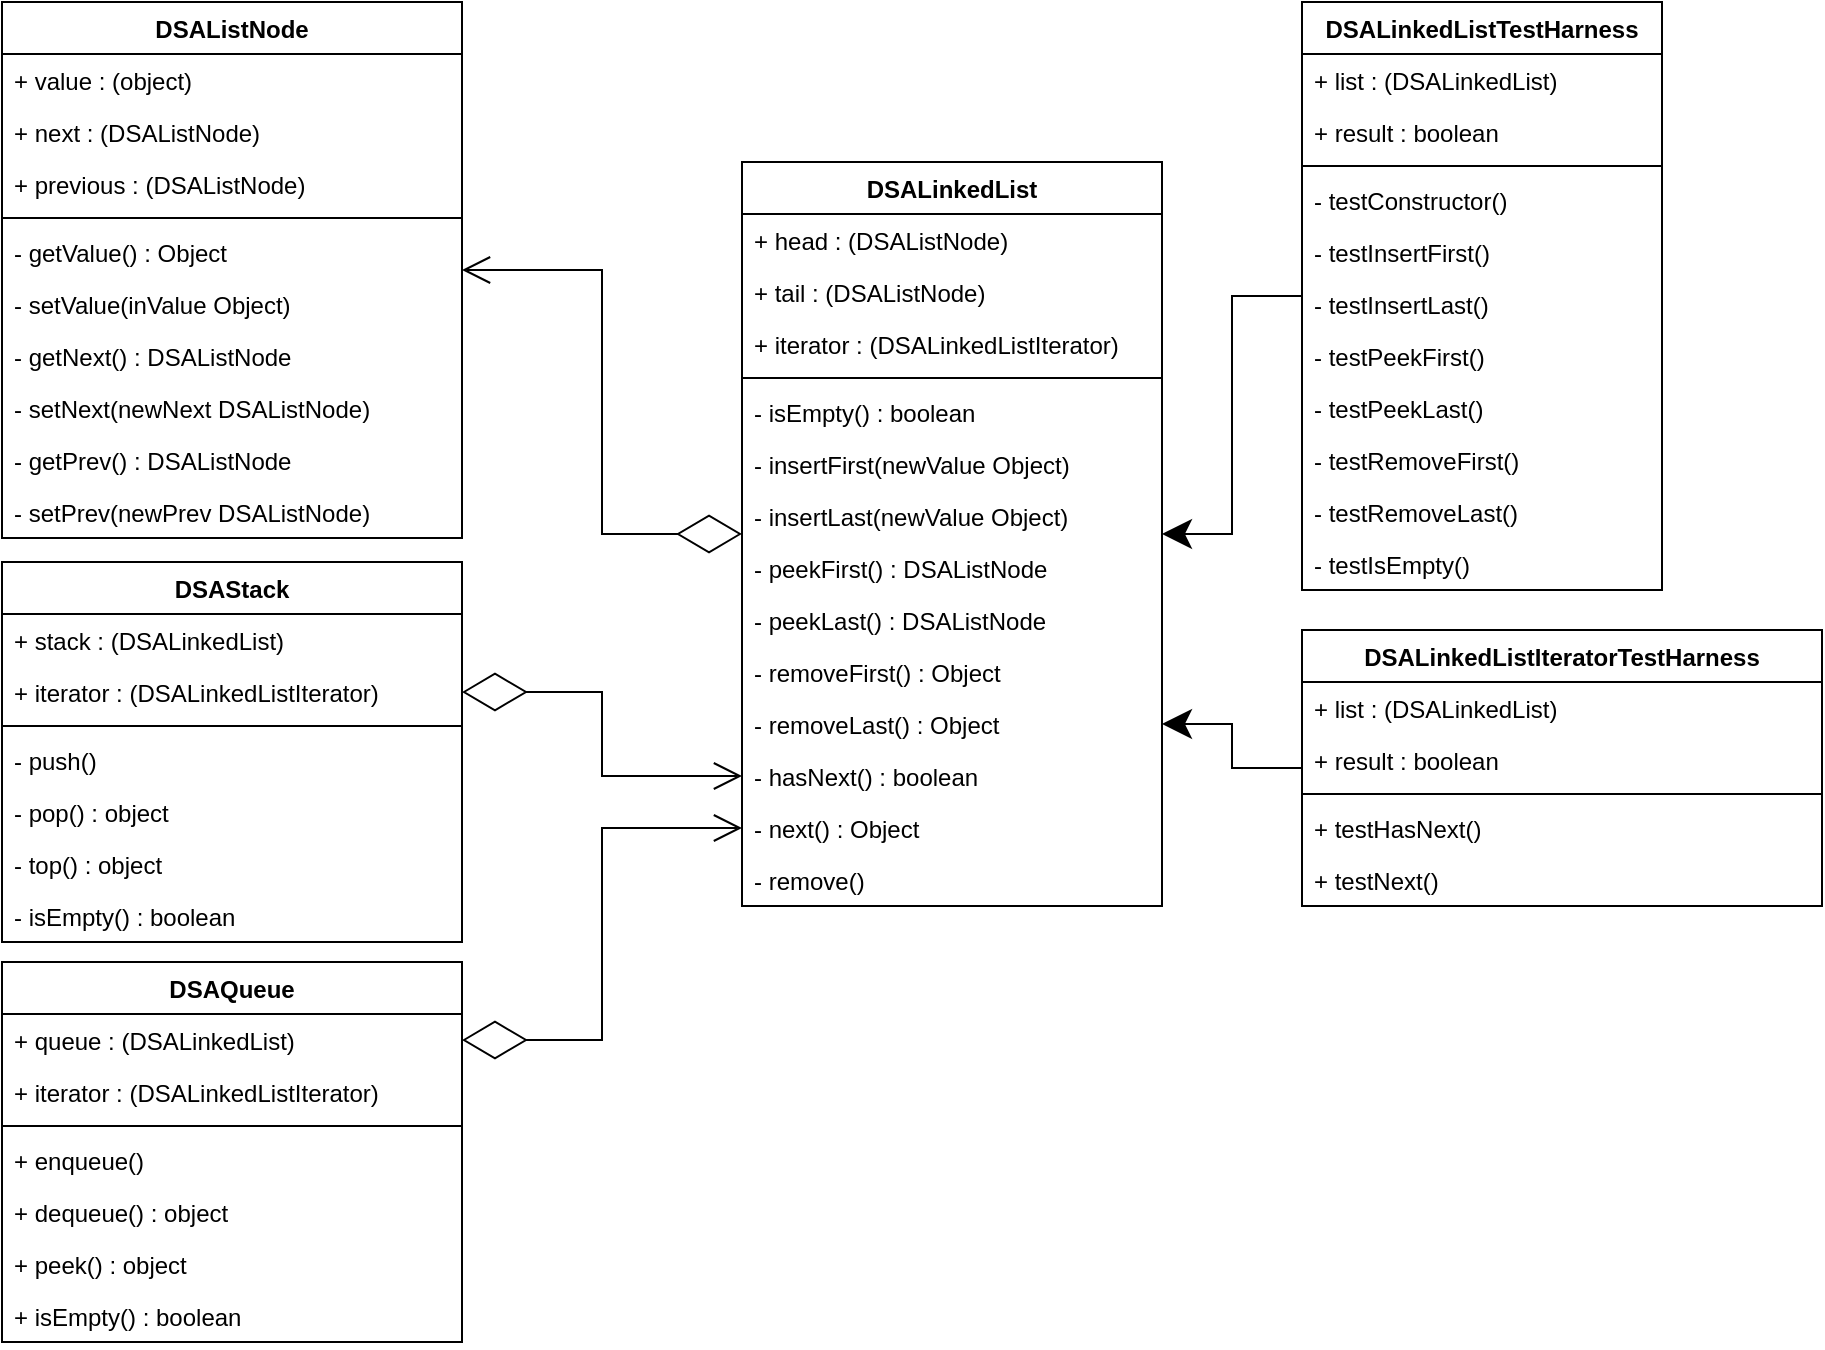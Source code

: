 <mxfile version="17.4.0" type="device"><diagram id="ZMV5SK2PzRnhm_M1rtKA" name="Page-1"><mxGraphModel dx="1673" dy="913" grid="1" gridSize="10" guides="1" tooltips="1" connect="1" arrows="1" fold="1" page="1" pageScale="1" pageWidth="850" pageHeight="1100" math="0" shadow="0"><root><mxCell id="0"/><mxCell id="1" parent="0"/><mxCell id="WAq58X1EKbMY2OVKpmrb-1" value="DSAListNode" style="swimlane;fontStyle=1;align=center;verticalAlign=top;childLayout=stackLayout;horizontal=1;startSize=26;horizontalStack=0;resizeParent=1;resizeParentMax=0;resizeLast=0;collapsible=1;marginBottom=0;" parent="1" vertex="1"><mxGeometry x="120" y="40" width="230" height="268" as="geometry"/></mxCell><mxCell id="WAq58X1EKbMY2OVKpmrb-2" value="+ value : (object)" style="text;strokeColor=none;fillColor=none;align=left;verticalAlign=top;spacingLeft=4;spacingRight=4;overflow=hidden;rotatable=0;points=[[0,0.5],[1,0.5]];portConstraint=eastwest;" parent="WAq58X1EKbMY2OVKpmrb-1" vertex="1"><mxGeometry y="26" width="230" height="26" as="geometry"/></mxCell><mxCell id="WAq58X1EKbMY2OVKpmrb-5" value="+ next : (DSAListNode)" style="text;strokeColor=none;fillColor=none;align=left;verticalAlign=top;spacingLeft=4;spacingRight=4;overflow=hidden;rotatable=0;points=[[0,0.5],[1,0.5]];portConstraint=eastwest;" parent="WAq58X1EKbMY2OVKpmrb-1" vertex="1"><mxGeometry y="52" width="230" height="26" as="geometry"/></mxCell><mxCell id="V8QXgjkjKsJs3BropWys-25" value="+ previous : (DSAListNode)" style="text;strokeColor=none;fillColor=none;align=left;verticalAlign=top;spacingLeft=4;spacingRight=4;overflow=hidden;rotatable=0;points=[[0,0.5],[1,0.5]];portConstraint=eastwest;" vertex="1" parent="WAq58X1EKbMY2OVKpmrb-1"><mxGeometry y="78" width="230" height="26" as="geometry"/></mxCell><mxCell id="WAq58X1EKbMY2OVKpmrb-3" value="" style="line;strokeWidth=1;fillColor=none;align=left;verticalAlign=middle;spacingTop=-1;spacingLeft=3;spacingRight=3;rotatable=0;labelPosition=right;points=[];portConstraint=eastwest;" parent="WAq58X1EKbMY2OVKpmrb-1" vertex="1"><mxGeometry y="104" width="230" height="8" as="geometry"/></mxCell><mxCell id="WAq58X1EKbMY2OVKpmrb-4" value="- getValue() : Object" style="text;strokeColor=none;fillColor=none;align=left;verticalAlign=top;spacingLeft=4;spacingRight=4;overflow=hidden;rotatable=0;points=[[0,0.5],[1,0.5]];portConstraint=eastwest;" parent="WAq58X1EKbMY2OVKpmrb-1" vertex="1"><mxGeometry y="112" width="230" height="26" as="geometry"/></mxCell><mxCell id="WAq58X1EKbMY2OVKpmrb-6" value="- setValue(inValue Object) " style="text;strokeColor=none;fillColor=none;align=left;verticalAlign=top;spacingLeft=4;spacingRight=4;overflow=hidden;rotatable=0;points=[[0,0.5],[1,0.5]];portConstraint=eastwest;" parent="WAq58X1EKbMY2OVKpmrb-1" vertex="1"><mxGeometry y="138" width="230" height="26" as="geometry"/></mxCell><mxCell id="WAq58X1EKbMY2OVKpmrb-7" value="- getNext() : DSAListNode" style="text;strokeColor=none;fillColor=none;align=left;verticalAlign=top;spacingLeft=4;spacingRight=4;overflow=hidden;rotatable=0;points=[[0,0.5],[1,0.5]];portConstraint=eastwest;" parent="WAq58X1EKbMY2OVKpmrb-1" vertex="1"><mxGeometry y="164" width="230" height="26" as="geometry"/></mxCell><mxCell id="WAq58X1EKbMY2OVKpmrb-8" value="- setNext(newNext DSAListNode) " style="text;strokeColor=none;fillColor=none;align=left;verticalAlign=top;spacingLeft=4;spacingRight=4;overflow=hidden;rotatable=0;points=[[0,0.5],[1,0.5]];portConstraint=eastwest;" parent="WAq58X1EKbMY2OVKpmrb-1" vertex="1"><mxGeometry y="190" width="230" height="26" as="geometry"/></mxCell><mxCell id="V8QXgjkjKsJs3BropWys-26" value="- getPrev() : DSAListNode" style="text;strokeColor=none;fillColor=none;align=left;verticalAlign=top;spacingLeft=4;spacingRight=4;overflow=hidden;rotatable=0;points=[[0,0.5],[1,0.5]];portConstraint=eastwest;" vertex="1" parent="WAq58X1EKbMY2OVKpmrb-1"><mxGeometry y="216" width="230" height="26" as="geometry"/></mxCell><mxCell id="V8QXgjkjKsJs3BropWys-27" value="- setPrev(newPrev DSAListNode) " style="text;strokeColor=none;fillColor=none;align=left;verticalAlign=top;spacingLeft=4;spacingRight=4;overflow=hidden;rotatable=0;points=[[0,0.5],[1,0.5]];portConstraint=eastwest;" vertex="1" parent="WAq58X1EKbMY2OVKpmrb-1"><mxGeometry y="242" width="230" height="26" as="geometry"/></mxCell><mxCell id="WAq58X1EKbMY2OVKpmrb-9" value="DSALinkedList" style="swimlane;fontStyle=1;align=center;verticalAlign=top;childLayout=stackLayout;horizontal=1;startSize=26;horizontalStack=0;resizeParent=1;resizeParentMax=0;resizeLast=0;collapsible=1;marginBottom=0;" parent="1" vertex="1"><mxGeometry x="490" y="120" width="210" height="372" as="geometry"/></mxCell><mxCell id="WAq58X1EKbMY2OVKpmrb-10" value="+ head : (DSAListNode)" style="text;strokeColor=none;fillColor=none;align=left;verticalAlign=top;spacingLeft=4;spacingRight=4;overflow=hidden;rotatable=0;points=[[0,0.5],[1,0.5]];portConstraint=eastwest;" parent="WAq58X1EKbMY2OVKpmrb-9" vertex="1"><mxGeometry y="26" width="210" height="26" as="geometry"/></mxCell><mxCell id="WAq58X1EKbMY2OVKpmrb-29" value="+ tail : (DSAListNode)" style="text;strokeColor=none;fillColor=none;align=left;verticalAlign=top;spacingLeft=4;spacingRight=4;overflow=hidden;rotatable=0;points=[[0,0.5],[1,0.5]];portConstraint=eastwest;" parent="WAq58X1EKbMY2OVKpmrb-9" vertex="1"><mxGeometry y="52" width="210" height="26" as="geometry"/></mxCell><mxCell id="V8QXgjkjKsJs3BropWys-21" value="+ iterator : (DSALinkedListIterator)" style="text;strokeColor=none;fillColor=none;align=left;verticalAlign=top;spacingLeft=4;spacingRight=4;overflow=hidden;rotatable=0;points=[[0,0.5],[1,0.5]];portConstraint=eastwest;" vertex="1" parent="WAq58X1EKbMY2OVKpmrb-9"><mxGeometry y="78" width="210" height="26" as="geometry"/></mxCell><mxCell id="WAq58X1EKbMY2OVKpmrb-12" value="" style="line;strokeWidth=1;fillColor=none;align=left;verticalAlign=middle;spacingTop=-1;spacingLeft=3;spacingRight=3;rotatable=0;labelPosition=right;points=[];portConstraint=eastwest;" parent="WAq58X1EKbMY2OVKpmrb-9" vertex="1"><mxGeometry y="104" width="210" height="8" as="geometry"/></mxCell><mxCell id="WAq58X1EKbMY2OVKpmrb-13" value="- isEmpty() : boolean" style="text;strokeColor=none;fillColor=none;align=left;verticalAlign=top;spacingLeft=4;spacingRight=4;overflow=hidden;rotatable=0;points=[[0,0.5],[1,0.5]];portConstraint=eastwest;" parent="WAq58X1EKbMY2OVKpmrb-9" vertex="1"><mxGeometry y="112" width="210" height="26" as="geometry"/></mxCell><mxCell id="WAq58X1EKbMY2OVKpmrb-15" value="- insertFirst(newValue Object)" style="text;strokeColor=none;fillColor=none;align=left;verticalAlign=top;spacingLeft=4;spacingRight=4;overflow=hidden;rotatable=0;points=[[0,0.5],[1,0.5]];portConstraint=eastwest;" parent="WAq58X1EKbMY2OVKpmrb-9" vertex="1"><mxGeometry y="138" width="210" height="26" as="geometry"/></mxCell><mxCell id="WAq58X1EKbMY2OVKpmrb-16" value="- insertLast(newValue Object)" style="text;strokeColor=none;fillColor=none;align=left;verticalAlign=top;spacingLeft=4;spacingRight=4;overflow=hidden;rotatable=0;points=[[0,0.5],[1,0.5]];portConstraint=eastwest;" parent="WAq58X1EKbMY2OVKpmrb-9" vertex="1"><mxGeometry y="164" width="210" height="26" as="geometry"/></mxCell><mxCell id="WAq58X1EKbMY2OVKpmrb-17" value="- peekFirst() : DSAListNode" style="text;strokeColor=none;fillColor=none;align=left;verticalAlign=top;spacingLeft=4;spacingRight=4;overflow=hidden;rotatable=0;points=[[0,0.5],[1,0.5]];portConstraint=eastwest;" parent="WAq58X1EKbMY2OVKpmrb-9" vertex="1"><mxGeometry y="190" width="210" height="26" as="geometry"/></mxCell><mxCell id="WAq58X1EKbMY2OVKpmrb-26" value="- peekLast() : DSAListNode" style="text;strokeColor=none;fillColor=none;align=left;verticalAlign=top;spacingLeft=4;spacingRight=4;overflow=hidden;rotatable=0;points=[[0,0.5],[1,0.5]];portConstraint=eastwest;" parent="WAq58X1EKbMY2OVKpmrb-9" vertex="1"><mxGeometry y="216" width="210" height="26" as="geometry"/></mxCell><mxCell id="WAq58X1EKbMY2OVKpmrb-27" value="- removeFirst() : Object" style="text;strokeColor=none;fillColor=none;align=left;verticalAlign=top;spacingLeft=4;spacingRight=4;overflow=hidden;rotatable=0;points=[[0,0.5],[1,0.5]];portConstraint=eastwest;" parent="WAq58X1EKbMY2OVKpmrb-9" vertex="1"><mxGeometry y="242" width="210" height="26" as="geometry"/></mxCell><mxCell id="WAq58X1EKbMY2OVKpmrb-28" value="- removeLast() : Object" style="text;strokeColor=none;fillColor=none;align=left;verticalAlign=top;spacingLeft=4;spacingRight=4;overflow=hidden;rotatable=0;points=[[0,0.5],[1,0.5]];portConstraint=eastwest;" parent="WAq58X1EKbMY2OVKpmrb-9" vertex="1"><mxGeometry y="268" width="210" height="26" as="geometry"/></mxCell><mxCell id="V8QXgjkjKsJs3BropWys-22" value="- hasNext() : boolean" style="text;strokeColor=none;fillColor=none;align=left;verticalAlign=top;spacingLeft=4;spacingRight=4;overflow=hidden;rotatable=0;points=[[0,0.5],[1,0.5]];portConstraint=eastwest;" vertex="1" parent="WAq58X1EKbMY2OVKpmrb-9"><mxGeometry y="294" width="210" height="26" as="geometry"/></mxCell><mxCell id="V8QXgjkjKsJs3BropWys-23" value="- next() : Object" style="text;strokeColor=none;fillColor=none;align=left;verticalAlign=top;spacingLeft=4;spacingRight=4;overflow=hidden;rotatable=0;points=[[0,0.5],[1,0.5]];portConstraint=eastwest;" vertex="1" parent="WAq58X1EKbMY2OVKpmrb-9"><mxGeometry y="320" width="210" height="26" as="geometry"/></mxCell><mxCell id="V8QXgjkjKsJs3BropWys-24" value="- remove()" style="text;strokeColor=none;fillColor=none;align=left;verticalAlign=top;spacingLeft=4;spacingRight=4;overflow=hidden;rotatable=0;points=[[0,0.5],[1,0.5]];portConstraint=eastwest;" vertex="1" parent="WAq58X1EKbMY2OVKpmrb-9"><mxGeometry y="346" width="210" height="26" as="geometry"/></mxCell><mxCell id="V8QXgjkjKsJs3BropWys-3" value="" style="endArrow=open;html=1;rounded=0;startArrow=diamondThin;startFill=0;strokeWidth=1;startSize=30;endFill=0;endSize=12;edgeStyle=orthogonalEdgeStyle;" edge="1" parent="1" source="WAq58X1EKbMY2OVKpmrb-9" target="WAq58X1EKbMY2OVKpmrb-1"><mxGeometry width="50" height="50" relative="1" as="geometry"><mxPoint x="400" y="420" as="sourcePoint"/><mxPoint x="450" y="370" as="targetPoint"/></mxGeometry></mxCell><mxCell id="V8QXgjkjKsJs3BropWys-8" value="DSALinkedListTestHarness" style="swimlane;fontStyle=1;align=center;verticalAlign=top;childLayout=stackLayout;horizontal=1;startSize=26;horizontalStack=0;resizeParent=1;resizeParentMax=0;resizeLast=0;collapsible=1;marginBottom=0;" vertex="1" parent="1"><mxGeometry x="770" y="40" width="180" height="294" as="geometry"/></mxCell><mxCell id="V8QXgjkjKsJs3BropWys-9" value="+ list : (DSALinkedList)" style="text;strokeColor=none;fillColor=none;align=left;verticalAlign=top;spacingLeft=4;spacingRight=4;overflow=hidden;rotatable=0;points=[[0,0.5],[1,0.5]];portConstraint=eastwest;" vertex="1" parent="V8QXgjkjKsJs3BropWys-8"><mxGeometry y="26" width="180" height="26" as="geometry"/></mxCell><mxCell id="V8QXgjkjKsJs3BropWys-12" value="+ result : boolean " style="text;strokeColor=none;fillColor=none;align=left;verticalAlign=top;spacingLeft=4;spacingRight=4;overflow=hidden;rotatable=0;points=[[0,0.5],[1,0.5]];portConstraint=eastwest;" vertex="1" parent="V8QXgjkjKsJs3BropWys-8"><mxGeometry y="52" width="180" height="26" as="geometry"/></mxCell><mxCell id="V8QXgjkjKsJs3BropWys-10" value="" style="line;strokeWidth=1;fillColor=none;align=left;verticalAlign=middle;spacingTop=-1;spacingLeft=3;spacingRight=3;rotatable=0;labelPosition=right;points=[];portConstraint=eastwest;" vertex="1" parent="V8QXgjkjKsJs3BropWys-8"><mxGeometry y="78" width="180" height="8" as="geometry"/></mxCell><mxCell id="V8QXgjkjKsJs3BropWys-11" value="- testConstructor()" style="text;strokeColor=none;fillColor=none;align=left;verticalAlign=top;spacingLeft=4;spacingRight=4;overflow=hidden;rotatable=0;points=[[0,0.5],[1,0.5]];portConstraint=eastwest;" vertex="1" parent="V8QXgjkjKsJs3BropWys-8"><mxGeometry y="86" width="180" height="26" as="geometry"/></mxCell><mxCell id="V8QXgjkjKsJs3BropWys-13" value="- testInsertFirst()" style="text;strokeColor=none;fillColor=none;align=left;verticalAlign=top;spacingLeft=4;spacingRight=4;overflow=hidden;rotatable=0;points=[[0,0.5],[1,0.5]];portConstraint=eastwest;" vertex="1" parent="V8QXgjkjKsJs3BropWys-8"><mxGeometry y="112" width="180" height="26" as="geometry"/></mxCell><mxCell id="V8QXgjkjKsJs3BropWys-16" value="- testInsertLast()" style="text;strokeColor=none;fillColor=none;align=left;verticalAlign=top;spacingLeft=4;spacingRight=4;overflow=hidden;rotatable=0;points=[[0,0.5],[1,0.5]];portConstraint=eastwest;" vertex="1" parent="V8QXgjkjKsJs3BropWys-8"><mxGeometry y="138" width="180" height="26" as="geometry"/></mxCell><mxCell id="V8QXgjkjKsJs3BropWys-18" value="- testPeekFirst()" style="text;strokeColor=none;fillColor=none;align=left;verticalAlign=top;spacingLeft=4;spacingRight=4;overflow=hidden;rotatable=0;points=[[0,0.5],[1,0.5]];portConstraint=eastwest;" vertex="1" parent="V8QXgjkjKsJs3BropWys-8"><mxGeometry y="164" width="180" height="26" as="geometry"/></mxCell><mxCell id="V8QXgjkjKsJs3BropWys-14" value="- testPeekLast()" style="text;strokeColor=none;fillColor=none;align=left;verticalAlign=top;spacingLeft=4;spacingRight=4;overflow=hidden;rotatable=0;points=[[0,0.5],[1,0.5]];portConstraint=eastwest;" vertex="1" parent="V8QXgjkjKsJs3BropWys-8"><mxGeometry y="190" width="180" height="26" as="geometry"/></mxCell><mxCell id="V8QXgjkjKsJs3BropWys-15" value="- testRemoveFirst()" style="text;strokeColor=none;fillColor=none;align=left;verticalAlign=top;spacingLeft=4;spacingRight=4;overflow=hidden;rotatable=0;points=[[0,0.5],[1,0.5]];portConstraint=eastwest;" vertex="1" parent="V8QXgjkjKsJs3BropWys-8"><mxGeometry y="216" width="180" height="26" as="geometry"/></mxCell><mxCell id="V8QXgjkjKsJs3BropWys-19" value="- testRemoveLast()" style="text;strokeColor=none;fillColor=none;align=left;verticalAlign=top;spacingLeft=4;spacingRight=4;overflow=hidden;rotatable=0;points=[[0,0.5],[1,0.5]];portConstraint=eastwest;" vertex="1" parent="V8QXgjkjKsJs3BropWys-8"><mxGeometry y="242" width="180" height="26" as="geometry"/></mxCell><mxCell id="V8QXgjkjKsJs3BropWys-17" value="- testIsEmpty()" style="text;strokeColor=none;fillColor=none;align=left;verticalAlign=top;spacingLeft=4;spacingRight=4;overflow=hidden;rotatable=0;points=[[0,0.5],[1,0.5]];portConstraint=eastwest;" vertex="1" parent="V8QXgjkjKsJs3BropWys-8"><mxGeometry y="268" width="180" height="26" as="geometry"/></mxCell><mxCell id="V8QXgjkjKsJs3BropWys-20" value="" style="endArrow=classic;html=1;rounded=0;startSize=30;endSize=12;strokeWidth=1;edgeStyle=orthogonalEdgeStyle;" edge="1" parent="1" source="V8QXgjkjKsJs3BropWys-8" target="WAq58X1EKbMY2OVKpmrb-9"><mxGeometry width="50" height="50" relative="1" as="geometry"><mxPoint x="740" y="370" as="sourcePoint"/><mxPoint x="670" y="270" as="targetPoint"/></mxGeometry></mxCell><mxCell id="V8QXgjkjKsJs3BropWys-28" value="DSALinkedListIteratorTestHarness" style="swimlane;fontStyle=1;align=center;verticalAlign=top;childLayout=stackLayout;horizontal=1;startSize=26;horizontalStack=0;resizeParent=1;resizeParentMax=0;resizeLast=0;collapsible=1;marginBottom=0;" vertex="1" parent="1"><mxGeometry x="770" y="354" width="260" height="138" as="geometry"/></mxCell><mxCell id="V8QXgjkjKsJs3BropWys-29" value="+ list : (DSALinkedList)" style="text;strokeColor=none;fillColor=none;align=left;verticalAlign=top;spacingLeft=4;spacingRight=4;overflow=hidden;rotatable=0;points=[[0,0.5],[1,0.5]];portConstraint=eastwest;" vertex="1" parent="V8QXgjkjKsJs3BropWys-28"><mxGeometry y="26" width="260" height="26" as="geometry"/></mxCell><mxCell id="V8QXgjkjKsJs3BropWys-34" value="+ result : boolean " style="text;strokeColor=none;fillColor=none;align=left;verticalAlign=top;spacingLeft=4;spacingRight=4;overflow=hidden;rotatable=0;points=[[0,0.5],[1,0.5]];portConstraint=eastwest;" vertex="1" parent="V8QXgjkjKsJs3BropWys-28"><mxGeometry y="52" width="260" height="26" as="geometry"/></mxCell><mxCell id="V8QXgjkjKsJs3BropWys-30" value="" style="line;strokeWidth=1;fillColor=none;align=left;verticalAlign=middle;spacingTop=-1;spacingLeft=3;spacingRight=3;rotatable=0;labelPosition=right;points=[];portConstraint=eastwest;" vertex="1" parent="V8QXgjkjKsJs3BropWys-28"><mxGeometry y="78" width="260" height="8" as="geometry"/></mxCell><mxCell id="V8QXgjkjKsJs3BropWys-31" value="+ testHasNext()" style="text;strokeColor=none;fillColor=none;align=left;verticalAlign=top;spacingLeft=4;spacingRight=4;overflow=hidden;rotatable=0;points=[[0,0.5],[1,0.5]];portConstraint=eastwest;" vertex="1" parent="V8QXgjkjKsJs3BropWys-28"><mxGeometry y="86" width="260" height="26" as="geometry"/></mxCell><mxCell id="V8QXgjkjKsJs3BropWys-32" value="+ testNext()" style="text;strokeColor=none;fillColor=none;align=left;verticalAlign=top;spacingLeft=4;spacingRight=4;overflow=hidden;rotatable=0;points=[[0,0.5],[1,0.5]];portConstraint=eastwest;" vertex="1" parent="V8QXgjkjKsJs3BropWys-28"><mxGeometry y="112" width="260" height="26" as="geometry"/></mxCell><mxCell id="V8QXgjkjKsJs3BropWys-37" value="" style="endArrow=classic;html=1;rounded=0;startSize=30;endSize=12;strokeWidth=1;edgeStyle=orthogonalEdgeStyle;entryX=1;entryY=0.5;entryDx=0;entryDy=0;" edge="1" parent="1" source="V8QXgjkjKsJs3BropWys-28" target="WAq58X1EKbMY2OVKpmrb-28"><mxGeometry width="50" height="50" relative="1" as="geometry"><mxPoint x="660" y="590" as="sourcePoint"/><mxPoint x="710" y="540" as="targetPoint"/></mxGeometry></mxCell><mxCell id="V8QXgjkjKsJs3BropWys-38" value="DSAStack" style="swimlane;fontStyle=1;align=center;verticalAlign=top;childLayout=stackLayout;horizontal=1;startSize=26;horizontalStack=0;resizeParent=1;resizeLast=0;collapsible=1;marginBottom=0;rounded=0;shadow=0;strokeWidth=1;" vertex="1" parent="1"><mxGeometry x="120" y="320" width="230" height="190" as="geometry"><mxRectangle x="230" y="140" width="160" height="26" as="alternateBounds"/></mxGeometry></mxCell><mxCell id="V8QXgjkjKsJs3BropWys-39" value="+ stack : (DSALinkedList)" style="text;align=left;verticalAlign=top;spacingLeft=4;spacingRight=4;overflow=hidden;rotatable=0;points=[[0,0.5],[1,0.5]];portConstraint=eastwest;" vertex="1" parent="V8QXgjkjKsJs3BropWys-38"><mxGeometry y="26" width="230" height="26" as="geometry"/></mxCell><mxCell id="V8QXgjkjKsJs3BropWys-48" value="+ iterator : (DSALinkedListIterator)" style="text;strokeColor=none;fillColor=none;align=left;verticalAlign=top;spacingLeft=4;spacingRight=4;overflow=hidden;rotatable=0;points=[[0,0.5],[1,0.5]];portConstraint=eastwest;" vertex="1" parent="V8QXgjkjKsJs3BropWys-38"><mxGeometry y="52" width="230" height="26" as="geometry"/></mxCell><mxCell id="V8QXgjkjKsJs3BropWys-41" value="" style="line;html=1;strokeWidth=1;align=left;verticalAlign=middle;spacingTop=-1;spacingLeft=3;spacingRight=3;rotatable=0;labelPosition=right;points=[];portConstraint=eastwest;" vertex="1" parent="V8QXgjkjKsJs3BropWys-38"><mxGeometry y="78" width="230" height="8" as="geometry"/></mxCell><mxCell id="V8QXgjkjKsJs3BropWys-42" value="- push()" style="text;align=left;verticalAlign=top;spacingLeft=4;spacingRight=4;overflow=hidden;rotatable=0;points=[[0,0.5],[1,0.5]];portConstraint=eastwest;" vertex="1" parent="V8QXgjkjKsJs3BropWys-38"><mxGeometry y="86" width="230" height="26" as="geometry"/></mxCell><mxCell id="V8QXgjkjKsJs3BropWys-43" value="- pop() : object&#10;" style="text;align=left;verticalAlign=top;spacingLeft=4;spacingRight=4;overflow=hidden;rotatable=0;points=[[0,0.5],[1,0.5]];portConstraint=eastwest;" vertex="1" parent="V8QXgjkjKsJs3BropWys-38"><mxGeometry y="112" width="230" height="26" as="geometry"/></mxCell><mxCell id="V8QXgjkjKsJs3BropWys-44" value="- top() : object" style="text;align=left;verticalAlign=top;spacingLeft=4;spacingRight=4;overflow=hidden;rotatable=0;points=[[0,0.5],[1,0.5]];portConstraint=eastwest;" vertex="1" parent="V8QXgjkjKsJs3BropWys-38"><mxGeometry y="138" width="230" height="26" as="geometry"/></mxCell><mxCell id="V8QXgjkjKsJs3BropWys-45" value="- isEmpty() : boolean" style="text;align=left;verticalAlign=top;spacingLeft=4;spacingRight=4;overflow=hidden;rotatable=0;points=[[0,0.5],[1,0.5]];portConstraint=eastwest;" vertex="1" parent="V8QXgjkjKsJs3BropWys-38"><mxGeometry y="164" width="230" height="26" as="geometry"/></mxCell><mxCell id="V8QXgjkjKsJs3BropWys-49" value="DSAQueue" style="swimlane;fontStyle=1;align=center;verticalAlign=top;childLayout=stackLayout;horizontal=1;startSize=26;horizontalStack=0;resizeParent=1;resizeLast=0;collapsible=1;marginBottom=0;rounded=0;shadow=0;strokeWidth=1;" vertex="1" parent="1"><mxGeometry x="120" y="520" width="230" height="190" as="geometry"><mxRectangle x="550" y="140" width="160" height="26" as="alternateBounds"/></mxGeometry></mxCell><mxCell id="V8QXgjkjKsJs3BropWys-50" value="+ queue : (DSALinkedList)" style="text;align=left;verticalAlign=top;spacingLeft=4;spacingRight=4;overflow=hidden;rotatable=0;points=[[0,0.5],[1,0.5]];portConstraint=eastwest;" vertex="1" parent="V8QXgjkjKsJs3BropWys-49"><mxGeometry y="26" width="230" height="26" as="geometry"/></mxCell><mxCell id="V8QXgjkjKsJs3BropWys-60" value="+ iterator : (DSALinkedListIterator)" style="text;strokeColor=none;fillColor=none;align=left;verticalAlign=top;spacingLeft=4;spacingRight=4;overflow=hidden;rotatable=0;points=[[0,0.5],[1,0.5]];portConstraint=eastwest;" vertex="1" parent="V8QXgjkjKsJs3BropWys-49"><mxGeometry y="52" width="230" height="26" as="geometry"/></mxCell><mxCell id="V8QXgjkjKsJs3BropWys-53" value="" style="line;html=1;strokeWidth=1;align=left;verticalAlign=middle;spacingTop=-1;spacingLeft=3;spacingRight=3;rotatable=0;labelPosition=right;points=[];portConstraint=eastwest;" vertex="1" parent="V8QXgjkjKsJs3BropWys-49"><mxGeometry y="78" width="230" height="8" as="geometry"/></mxCell><mxCell id="V8QXgjkjKsJs3BropWys-54" value="+ enqueue()" style="text;align=left;verticalAlign=top;spacingLeft=4;spacingRight=4;overflow=hidden;rotatable=0;points=[[0,0.5],[1,0.5]];portConstraint=eastwest;" vertex="1" parent="V8QXgjkjKsJs3BropWys-49"><mxGeometry y="86" width="230" height="26" as="geometry"/></mxCell><mxCell id="V8QXgjkjKsJs3BropWys-55" value="+ dequeue() : object" style="text;align=left;verticalAlign=top;spacingLeft=4;spacingRight=4;overflow=hidden;rotatable=0;points=[[0,0.5],[1,0.5]];portConstraint=eastwest;" vertex="1" parent="V8QXgjkjKsJs3BropWys-49"><mxGeometry y="112" width="230" height="26" as="geometry"/></mxCell><mxCell id="V8QXgjkjKsJs3BropWys-56" value="+ peek() : object" style="text;align=left;verticalAlign=top;spacingLeft=4;spacingRight=4;overflow=hidden;rotatable=0;points=[[0,0.5],[1,0.5]];portConstraint=eastwest;" vertex="1" parent="V8QXgjkjKsJs3BropWys-49"><mxGeometry y="138" width="230" height="26" as="geometry"/></mxCell><mxCell id="V8QXgjkjKsJs3BropWys-57" value="+ isEmpty() : boolean" style="text;align=left;verticalAlign=top;spacingLeft=4;spacingRight=4;overflow=hidden;rotatable=0;points=[[0,0.5],[1,0.5]];portConstraint=eastwest;" vertex="1" parent="V8QXgjkjKsJs3BropWys-49"><mxGeometry y="164" width="230" height="26" as="geometry"/></mxCell><mxCell id="V8QXgjkjKsJs3BropWys-61" value="" style="endArrow=open;html=1;rounded=0;startArrow=diamondThin;startFill=0;strokeWidth=1;startSize=30;endFill=0;endSize=12;edgeStyle=orthogonalEdgeStyle;entryX=0;entryY=0.5;entryDx=0;entryDy=0;exitX=1;exitY=0.5;exitDx=0;exitDy=0;" edge="1" parent="1" source="V8QXgjkjKsJs3BropWys-48" target="V8QXgjkjKsJs3BropWys-22"><mxGeometry width="50" height="50" relative="1" as="geometry"><mxPoint x="480" y="480" as="sourcePoint"/><mxPoint x="350" y="428" as="targetPoint"/></mxGeometry></mxCell><mxCell id="V8QXgjkjKsJs3BropWys-63" value="" style="endArrow=open;html=1;rounded=0;startArrow=diamondThin;startFill=0;strokeWidth=1;startSize=30;endFill=0;endSize=12;entryX=0;entryY=0.5;entryDx=0;entryDy=0;exitX=1;exitY=0.5;exitDx=0;exitDy=0;edgeStyle=orthogonalEdgeStyle;" edge="1" parent="1" source="V8QXgjkjKsJs3BropWys-50" target="V8QXgjkjKsJs3BropWys-23"><mxGeometry width="50" height="50" relative="1" as="geometry"><mxPoint x="410" y="640" as="sourcePoint"/><mxPoint x="390" y="670" as="targetPoint"/></mxGeometry></mxCell></root></mxGraphModel></diagram></mxfile>